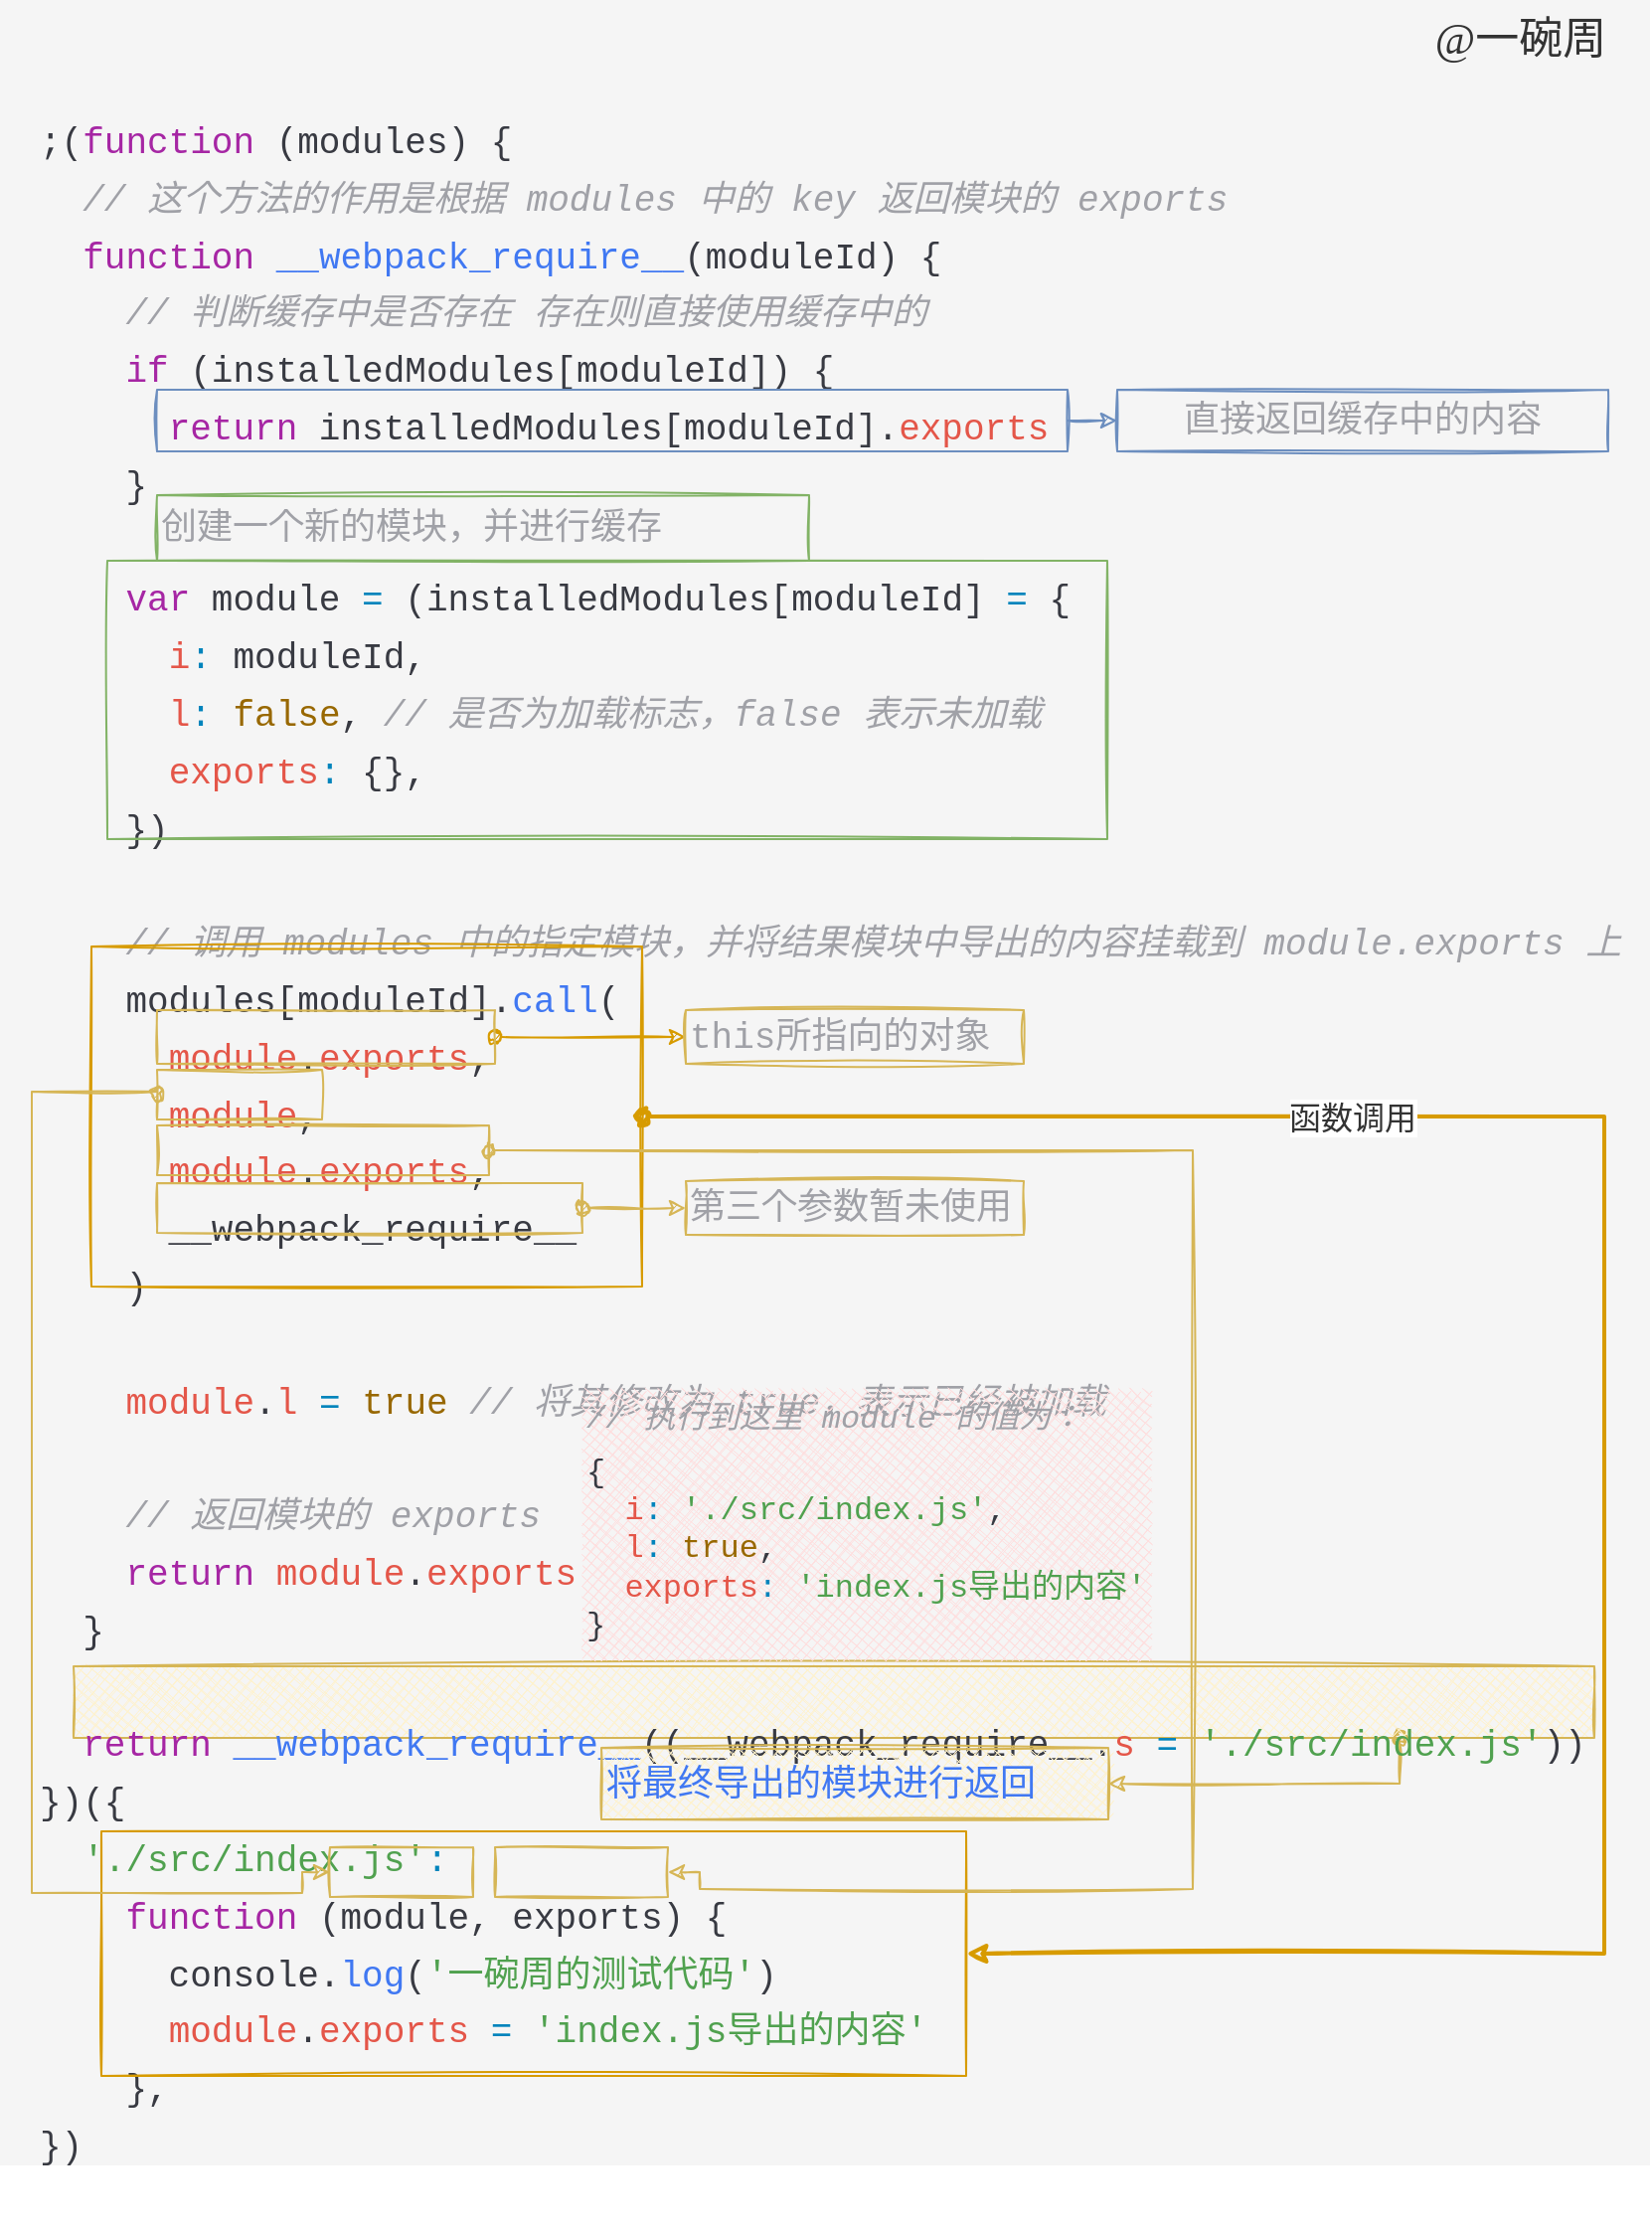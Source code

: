 <mxfile version="13.6.2" type="device"><diagram id="xx6jYhsY_ZlBJF88W89o" name="第 1 页"><mxGraphModel dx="1673" dy="969" grid="0" gridSize="10" guides="1" tooltips="1" connect="1" arrows="1" fold="1" page="0" pageScale="1" pageWidth="827" pageHeight="1169" math="0" shadow="0" extFonts="ZCOOL KuaiLe^https://fonts.googleapis.com/css?family=ZCOOL+KuaiLe"><root><mxCell id="0"/><mxCell id="1" parent="0"/><mxCell id="8acP_RwMC4me-G9f4xi1-1" value="" style="rounded=0;whiteSpace=wrap;html=1;fillColor=#f5f5f5;fontColor=#333333;strokeColor=none;" vertex="1" parent="1"><mxGeometry x="72" y="222" width="830" height="1089" as="geometry"/></mxCell><mxCell id="8acP_RwMC4me-G9f4xi1-31" style="edgeStyle=orthogonalEdgeStyle;rounded=0;sketch=1;orthogonalLoop=1;jettySize=auto;html=1;exitX=0.872;exitY=0.989;exitDx=0;exitDy=0;entryX=1;entryY=0.5;entryDx=0;entryDy=0;startArrow=oval;startFill=1;strokeWidth=1;strokeColor=#D6B656;exitPerimeter=0;" edge="1" parent="1" source="8acP_RwMC4me-G9f4xi1-29" target="8acP_RwMC4me-G9f4xi1-30"><mxGeometry relative="1" as="geometry"><Array as="points"><mxPoint x="776" y="1119"/></Array></mxGeometry></mxCell><mxCell id="8acP_RwMC4me-G9f4xi1-29" value="" style="rounded=0;whiteSpace=wrap;html=1;sketch=1;strokeColor=#d6b656;fillColor=#fff2cc;fillStyle=cross-hatch;" vertex="1" parent="1"><mxGeometry x="109" y="1060" width="765" height="36" as="geometry"/></mxCell><mxCell id="8acP_RwMC4me-G9f4xi1-2" value="&lt;font style=&quot;font-size: 22px&quot; face=&quot;ZCOOL KuaiLe&quot; color=&quot;#333333&quot;&gt;@一碗周&lt;/font&gt;" style="text;html=1;strokeColor=none;fillColor=none;align=center;verticalAlign=middle;whiteSpace=wrap;rounded=0;" vertex="1" parent="1"><mxGeometry x="772" y="222" width="130" height="40" as="geometry"/></mxCell><mxCell id="8acP_RwMC4me-G9f4xi1-4" value="&lt;div style=&quot;color: rgb(56 , 58 , 66) ; font-family: &amp;#34;fira code&amp;#34; , &amp;#34;consolas&amp;#34; , &amp;#34;courier new&amp;#34; , monospace ; font-weight: normal ; font-size: 18px ; line-height: 160%&quot;&gt;&lt;div&gt;&lt;span style=&quot;color: rgb(56 , 58 , 66)&quot;&gt;;(&lt;/span&gt;&lt;span style=&quot;color: rgb(166 , 38 , 164)&quot;&gt;function&lt;/span&gt;&lt;span style=&quot;color: rgb(56 , 58 , 66)&quot;&gt; (modules) {&lt;/span&gt;&lt;/div&gt;&lt;div&gt;&lt;span style=&quot;color: #383a42&quot;&gt;&amp;nbsp; &lt;/span&gt;&lt;span style=&quot;color: #a0a1a7 ; font-style: italic&quot;&gt;// 这个方法的作用是根据 modules 中的 key 返回模块的 exports&lt;/span&gt;&lt;/div&gt;&lt;div&gt;&lt;span style=&quot;color: #383a42&quot;&gt;&amp;nbsp; &lt;/span&gt;&lt;span style=&quot;color: #a626a4&quot;&gt;function&lt;/span&gt;&lt;span style=&quot;color: #383a42&quot;&gt; &lt;/span&gt;&lt;span style=&quot;color: #4078f2&quot;&gt;__webpack_require__&lt;/span&gt;&lt;span style=&quot;color: #383a42&quot;&gt;(moduleId) {&lt;/span&gt;&lt;/div&gt;&lt;div&gt;&lt;span style=&quot;color: #383a42&quot;&gt;&amp;nbsp; &amp;nbsp; &lt;/span&gt;&lt;span style=&quot;color: #a0a1a7 ; font-style: italic&quot;&gt;// 判断缓存中是否存在 存在则直接使用缓存中的&lt;/span&gt;&lt;/div&gt;&lt;div&gt;&lt;span style=&quot;color: #383a42&quot;&gt;&amp;nbsp; &amp;nbsp; &lt;/span&gt;&lt;span style=&quot;color: #a626a4&quot;&gt;if&lt;/span&gt;&lt;span style=&quot;color: #383a42&quot;&gt; (installedModules[moduleId]) {&lt;/span&gt;&lt;/div&gt;&lt;div&gt;&lt;span style=&quot;color: #383a42&quot;&gt;&amp;nbsp; &amp;nbsp; &amp;nbsp; &lt;/span&gt;&lt;span style=&quot;color: #a626a4&quot;&gt;return&lt;/span&gt;&lt;span style=&quot;color: #383a42&quot;&gt; installedModules[moduleId].&lt;/span&gt;&lt;span style=&quot;color: #e45649&quot;&gt;exports&lt;/span&gt;&lt;/div&gt;&lt;div&gt;&lt;span style=&quot;color: #383a42&quot;&gt;&amp;nbsp; &amp;nbsp; }&lt;/span&gt;&lt;/div&gt;&lt;div&gt;&lt;span style=&quot;color: #383a42&quot;&gt;&amp;nbsp;&lt;/span&gt;&lt;/div&gt;&lt;div&gt;&lt;span style=&quot;color: #383a42&quot;&gt;&amp;nbsp; &amp;nbsp; &lt;/span&gt;&lt;span style=&quot;color: #a626a4&quot;&gt;var&lt;/span&gt;&lt;span style=&quot;color: #383a42&quot;&gt; module &lt;/span&gt;&lt;span style=&quot;color: #0184bc&quot;&gt;=&lt;/span&gt;&lt;span style=&quot;color: #383a42&quot;&gt; (installedModules[moduleId] &lt;/span&gt;&lt;span style=&quot;color: #0184bc&quot;&gt;=&lt;/span&gt;&lt;span style=&quot;color: #383a42&quot;&gt; {&lt;/span&gt;&lt;/div&gt;&lt;div&gt;&lt;span style=&quot;color: #383a42&quot;&gt;&amp;nbsp; &amp;nbsp; &amp;nbsp; &lt;/span&gt;&lt;span style=&quot;color: #e45649&quot;&gt;i&lt;/span&gt;&lt;span style=&quot;color: #0184bc&quot;&gt;:&lt;/span&gt;&lt;span style=&quot;color: #383a42&quot;&gt; moduleId,&lt;/span&gt;&lt;/div&gt;&lt;div&gt;&lt;span style=&quot;color: #383a42&quot;&gt;&amp;nbsp; &amp;nbsp; &amp;nbsp; &lt;/span&gt;&lt;span style=&quot;color: #e45649&quot;&gt;l&lt;/span&gt;&lt;span style=&quot;color: #0184bc&quot;&gt;:&lt;/span&gt;&lt;span style=&quot;color: #383a42&quot;&gt; &lt;/span&gt;&lt;span style=&quot;color: #986801&quot;&gt;false&lt;/span&gt;&lt;span style=&quot;color: #383a42&quot;&gt;, &lt;/span&gt;&lt;span style=&quot;color: #a0a1a7 ; font-style: italic&quot;&gt;// 是否为加载标志，false 表示未加载&lt;/span&gt;&lt;/div&gt;&lt;div&gt;&lt;span style=&quot;color: #383a42&quot;&gt;&amp;nbsp; &amp;nbsp; &amp;nbsp; &lt;/span&gt;&lt;span style=&quot;color: #e45649&quot;&gt;exports&lt;/span&gt;&lt;span style=&quot;color: #0184bc&quot;&gt;:&lt;/span&gt;&lt;span style=&quot;color: #383a42&quot;&gt; {},&lt;/span&gt;&lt;/div&gt;&lt;div&gt;&lt;span style=&quot;color: #383a42&quot;&gt;&amp;nbsp; &amp;nbsp; })&lt;/span&gt;&lt;/div&gt;&lt;br&gt;&lt;div&gt;&lt;span style=&quot;color: #383a42&quot;&gt;&amp;nbsp; &amp;nbsp; &lt;/span&gt;&lt;span style=&quot;color: #a0a1a7 ; font-style: italic&quot;&gt;// 调用 modules 中的指定模块，并将结果模块中导出的内容挂载到 module.exports 上&lt;/span&gt;&lt;/div&gt;&lt;div&gt;&lt;span style=&quot;color: #383a42&quot;&gt;&amp;nbsp; &amp;nbsp; modules[moduleId].&lt;/span&gt;&lt;span style=&quot;color: #4078f2&quot;&gt;call&lt;/span&gt;&lt;span style=&quot;color: #383a42&quot;&gt;(&lt;/span&gt;&lt;/div&gt;&lt;div&gt;&lt;span style=&quot;color: #383a42&quot;&gt;&amp;nbsp; &amp;nbsp; &amp;nbsp; &lt;/span&gt;&lt;span style=&quot;color: #e45649&quot;&gt;module&lt;/span&gt;&lt;span style=&quot;color: #383a42&quot;&gt;.&lt;/span&gt;&lt;span style=&quot;color: #e45649&quot;&gt;exports&lt;/span&gt;&lt;span style=&quot;color: #383a42&quot;&gt;,&lt;/span&gt;&lt;/div&gt;&lt;div&gt;&lt;span style=&quot;color: #383a42&quot;&gt;&amp;nbsp; &amp;nbsp; &amp;nbsp; &lt;/span&gt;&lt;span style=&quot;color: #e45649&quot;&gt;module&lt;/span&gt;&lt;span style=&quot;color: #383a42&quot;&gt;,&lt;/span&gt;&lt;/div&gt;&lt;div&gt;&lt;span style=&quot;color: #383a42&quot;&gt;&amp;nbsp; &amp;nbsp; &amp;nbsp; &lt;/span&gt;&lt;span style=&quot;color: #e45649&quot;&gt;module&lt;/span&gt;&lt;span style=&quot;color: #383a42&quot;&gt;.&lt;/span&gt;&lt;span style=&quot;color: #e45649&quot;&gt;exports&lt;/span&gt;&lt;span style=&quot;color: #383a42&quot;&gt;,&lt;/span&gt;&lt;/div&gt;&lt;div&gt;&lt;span style=&quot;color: #383a42&quot;&gt;&amp;nbsp; &amp;nbsp; &amp;nbsp; __webpack_require__&lt;/span&gt;&lt;/div&gt;&lt;div&gt;&lt;span style=&quot;color: #383a42&quot;&gt;&amp;nbsp; &amp;nbsp; )&lt;/span&gt;&lt;/div&gt;&lt;br&gt;&lt;div&gt;&lt;span style=&quot;color: #383a42&quot;&gt;&amp;nbsp; &amp;nbsp; &lt;/span&gt;&lt;span style=&quot;color: #e45649&quot;&gt;module&lt;/span&gt;&lt;span style=&quot;color: #383a42&quot;&gt;.&lt;/span&gt;&lt;span style=&quot;color: #e45649&quot;&gt;l&lt;/span&gt;&lt;span style=&quot;color: #383a42&quot;&gt; &lt;/span&gt;&lt;span style=&quot;color: #0184bc&quot;&gt;=&lt;/span&gt;&lt;span style=&quot;color: #383a42&quot;&gt; &lt;/span&gt;&lt;span style=&quot;color: #986801&quot;&gt;true&lt;/span&gt;&lt;span style=&quot;color: #383a42&quot;&gt; &lt;/span&gt;&lt;span style=&quot;color: #a0a1a7 ; font-style: italic&quot;&gt;// 将其修改为 true，表示已经被加载&lt;/span&gt;&lt;/div&gt;&lt;br&gt;&lt;div&gt;&lt;span style=&quot;color: #383a42&quot;&gt;&amp;nbsp; &amp;nbsp; &lt;/span&gt;&lt;span style=&quot;color: #a0a1a7 ; font-style: italic&quot;&gt;// 返回模块的 exports&lt;/span&gt;&lt;/div&gt;&lt;div&gt;&lt;span style=&quot;color: #383a42&quot;&gt;&amp;nbsp; &amp;nbsp; &lt;/span&gt;&lt;span style=&quot;color: #a626a4&quot;&gt;return&lt;/span&gt;&lt;span style=&quot;color: #383a42&quot;&gt; &lt;/span&gt;&lt;span style=&quot;color: #e45649&quot;&gt;module&lt;/span&gt;&lt;span style=&quot;color: #383a42&quot;&gt;.&lt;/span&gt;&lt;span style=&quot;color: #e45649&quot;&gt;exports&lt;/span&gt;&lt;/div&gt;&lt;div&gt;&lt;span style=&quot;color: #383a42&quot;&gt;&amp;nbsp; }&lt;/span&gt;&lt;/div&gt;&lt;br&gt;&lt;div&gt;&lt;span style=&quot;color: #383a42&quot;&gt;&amp;nbsp; &lt;/span&gt;&lt;span style=&quot;color: #a626a4&quot;&gt;return&lt;/span&gt;&lt;span style=&quot;color: #383a42&quot;&gt; &lt;/span&gt;&lt;span style=&quot;color: #4078f2&quot;&gt;__webpack_require__&lt;/span&gt;&lt;span style=&quot;color: #383a42&quot;&gt;((__webpack_require__.&lt;/span&gt;&lt;span style=&quot;color: #e45649&quot;&gt;s&lt;/span&gt;&lt;span style=&quot;color: #383a42&quot;&gt; &lt;/span&gt;&lt;span style=&quot;color: #0184bc&quot;&gt;=&lt;/span&gt;&lt;span style=&quot;color: #383a42&quot;&gt; &lt;/span&gt;&lt;span style=&quot;color: #50a14f&quot;&gt;'./src/index.js'&lt;/span&gt;&lt;span style=&quot;color: #383a42&quot;&gt;))&lt;/span&gt;&lt;/div&gt;&lt;div&gt;&lt;span style=&quot;color: #383a42&quot;&gt;})({&lt;/span&gt;&lt;/div&gt;&lt;div&gt;&lt;span style=&quot;color: #383a42&quot;&gt;&amp;nbsp; &lt;/span&gt;&lt;span style=&quot;color: #50a14f&quot;&gt;'./src/index.js'&lt;/span&gt;&lt;span style=&quot;color: #0184bc&quot;&gt;:&lt;/span&gt;&lt;/div&gt;&lt;div&gt;&lt;span style=&quot;color: #383a42&quot;&gt;&amp;nbsp; &amp;nbsp; &lt;/span&gt;&lt;span style=&quot;color: #a626a4&quot;&gt;function&lt;/span&gt;&lt;span style=&quot;color: #383a42&quot;&gt; (module, exports) {&lt;/span&gt;&lt;/div&gt;&lt;div&gt;&lt;span style=&quot;color: #383a42&quot;&gt;&amp;nbsp; &amp;nbsp; &amp;nbsp; console.&lt;/span&gt;&lt;span style=&quot;color: #4078f2&quot;&gt;log&lt;/span&gt;&lt;span style=&quot;color: #383a42&quot;&gt;(&lt;/span&gt;&lt;span style=&quot;color: #50a14f&quot;&gt;'一碗周的测试代码'&lt;/span&gt;&lt;span style=&quot;color: #383a42&quot;&gt;)&lt;/span&gt;&lt;/div&gt;&lt;div&gt;&lt;span style=&quot;color: #383a42&quot;&gt;&amp;nbsp; &amp;nbsp; &amp;nbsp; &lt;/span&gt;&lt;span style=&quot;color: #e45649&quot;&gt;module&lt;/span&gt;&lt;span style=&quot;color: #383a42&quot;&gt;.&lt;/span&gt;&lt;span style=&quot;color: #e45649&quot;&gt;exports&lt;/span&gt;&lt;span style=&quot;color: #383a42&quot;&gt; &lt;/span&gt;&lt;span style=&quot;color: #0184bc&quot;&gt;=&lt;/span&gt;&lt;span style=&quot;color: #383a42&quot;&gt; &lt;/span&gt;&lt;span style=&quot;color: #50a14f&quot;&gt;'index.js导出的内容'&lt;/span&gt;&lt;/div&gt;&lt;div&gt;&lt;span style=&quot;color: #383a42&quot;&gt;&amp;nbsp; &amp;nbsp; },&lt;/span&gt;&lt;/div&gt;&lt;div&gt;&lt;span style=&quot;color: #383a42&quot;&gt;})&lt;br&gt;&lt;/span&gt;&lt;/div&gt;&lt;br&gt;&lt;/div&gt;" style="text;whiteSpace=wrap;html=1;" vertex="1" parent="1"><mxGeometry x="90" y="273" width="807" height="1027" as="geometry"/></mxCell><mxCell id="8acP_RwMC4me-G9f4xi1-8" style="edgeStyle=orthogonalEdgeStyle;rounded=0;orthogonalLoop=1;jettySize=auto;html=1;exitX=1;exitY=0.5;exitDx=0;exitDy=0;entryX=0;entryY=0.5;entryDx=0;entryDy=0;fillColor=#dae8fc;strokeColor=#6c8ebf;sketch=1;" edge="1" parent="1" source="8acP_RwMC4me-G9f4xi1-5" target="8acP_RwMC4me-G9f4xi1-7"><mxGeometry relative="1" as="geometry"/></mxCell><mxCell id="8acP_RwMC4me-G9f4xi1-5" value="" style="rounded=0;whiteSpace=wrap;html=1;strokeColor=#6c8ebf;fillColor=none;sketch=1;" vertex="1" parent="1"><mxGeometry x="151" y="418" width="458" height="31" as="geometry"/></mxCell><mxCell id="8acP_RwMC4me-G9f4xi1-7" value="&lt;span style=&quot;color: rgb(160 , 161 , 167) ; font-family: &amp;#34;fira code&amp;#34; , &amp;#34;consolas&amp;#34; , &amp;#34;courier new&amp;#34; , monospace ; font-size: 18px ; text-align: left&quot;&gt;直接返回缓存中的内容&lt;/span&gt;" style="rounded=0;whiteSpace=wrap;html=1;strokeColor=#6c8ebf;fillColor=none;sketch=1;" vertex="1" parent="1"><mxGeometry x="634" y="418" width="247" height="31" as="geometry"/></mxCell><mxCell id="8acP_RwMC4me-G9f4xi1-9" value="" style="rounded=0;whiteSpace=wrap;html=1;sketch=1;strokeColor=#82b366;fillColor=none;" vertex="1" parent="1"><mxGeometry x="126" y="504" width="503" height="140" as="geometry"/></mxCell><mxCell id="8acP_RwMC4me-G9f4xi1-10" value="&lt;font color=&quot;#a0a1a7&quot; face=&quot;fira code, consolas, courier new, monospace&quot;&gt;&lt;span style=&quot;font-size: 18px&quot;&gt;创建一个新的模块，并进行缓存&lt;/span&gt;&lt;/font&gt;" style="rounded=0;whiteSpace=wrap;html=1;sketch=1;strokeColor=#82b366;fillColor=none;align=left;" vertex="1" parent="1"><mxGeometry x="151" y="471" width="328" height="33" as="geometry"/></mxCell><mxCell id="8acP_RwMC4me-G9f4xi1-27" style="edgeStyle=orthogonalEdgeStyle;rounded=0;sketch=1;orthogonalLoop=1;jettySize=auto;html=1;exitX=1;exitY=0.5;exitDx=0;exitDy=0;entryX=1;entryY=0.5;entryDx=0;entryDy=0;startArrow=oval;startFill=1;fillColor=#ffe6cc;strokeColor=#d79b00;strokeWidth=2;" edge="1" parent="1" source="8acP_RwMC4me-G9f4xi1-12" target="8acP_RwMC4me-G9f4xi1-13"><mxGeometry relative="1" as="geometry"><Array as="points"><mxPoint x="879" y="784"/><mxPoint x="879" y="1205"/></Array></mxGeometry></mxCell><mxCell id="8acP_RwMC4me-G9f4xi1-28" value="&lt;font style=&quot;font-size: 16px&quot; face=&quot;ZCOOL KuaiLe&quot; color=&quot;#333333&quot;&gt;函数调用&lt;/font&gt;" style="edgeLabel;html=1;align=center;verticalAlign=middle;resizable=0;points=[];" vertex="1" connectable="0" parent="8acP_RwMC4me-G9f4xi1-27"><mxGeometry x="-0.418" relative="1" as="geometry"><mxPoint as="offset"/></mxGeometry></mxCell><mxCell id="8acP_RwMC4me-G9f4xi1-12" value="" style="rounded=0;whiteSpace=wrap;html=1;sketch=1;strokeColor=#d79b00;fillColor=none;" vertex="1" parent="1"><mxGeometry x="118" y="698" width="277" height="171" as="geometry"/></mxCell><mxCell id="8acP_RwMC4me-G9f4xi1-13" value="" style="rounded=0;whiteSpace=wrap;html=1;sketch=1;strokeColor=#d79b00;fillColor=none;" vertex="1" parent="1"><mxGeometry x="123" y="1143" width="435" height="123" as="geometry"/></mxCell><mxCell id="8acP_RwMC4me-G9f4xi1-16" style="edgeStyle=orthogonalEdgeStyle;rounded=0;sketch=1;orthogonalLoop=1;jettySize=auto;html=1;exitX=1;exitY=0.5;exitDx=0;exitDy=0;entryX=0;entryY=0.5;entryDx=0;entryDy=0;fillColor=#ffe6cc;strokeColor=#d79b00;startArrow=oval;startFill=1;" edge="1" parent="1" source="8acP_RwMC4me-G9f4xi1-14" target="8acP_RwMC4me-G9f4xi1-15"><mxGeometry relative="1" as="geometry"/></mxCell><mxCell id="8acP_RwMC4me-G9f4xi1-14" value="" style="rounded=0;whiteSpace=wrap;html=1;sketch=1;strokeColor=#d6b656;fillColor=none;" vertex="1" parent="1"><mxGeometry x="151" y="730" width="170" height="27" as="geometry"/></mxCell><mxCell id="8acP_RwMC4me-G9f4xi1-15" value="&lt;span style=&quot;color: rgb(160 , 161 , 167) ; font-family: &amp;#34;fira code&amp;#34; , &amp;#34;consolas&amp;#34; , &amp;#34;courier new&amp;#34; , monospace ; font-size: 18px&quot;&gt;this所指向的对象&lt;/span&gt;" style="rounded=0;whiteSpace=wrap;html=1;sketch=1;strokeColor=#d6b656;fillColor=none;align=left;" vertex="1" parent="1"><mxGeometry x="417" y="730" width="170" height="27" as="geometry"/></mxCell><mxCell id="8acP_RwMC4me-G9f4xi1-19" style="edgeStyle=orthogonalEdgeStyle;rounded=0;sketch=1;orthogonalLoop=1;jettySize=auto;html=1;exitX=0;exitY=0.5;exitDx=0;exitDy=0;entryX=0;entryY=0.5;entryDx=0;entryDy=0;fillColor=#fff2cc;strokeColor=#d6b656;startArrow=oval;startFill=1;" edge="1" parent="1" source="8acP_RwMC4me-G9f4xi1-17" target="8acP_RwMC4me-G9f4xi1-18"><mxGeometry relative="1" as="geometry"><Array as="points"><mxPoint x="151" y="771"/><mxPoint x="88" y="771"/><mxPoint x="88" y="1174"/><mxPoint x="224" y="1174"/><mxPoint x="224" y="1163"/></Array></mxGeometry></mxCell><mxCell id="8acP_RwMC4me-G9f4xi1-17" value="" style="rounded=0;whiteSpace=wrap;html=1;sketch=1;strokeColor=#d6b656;fillColor=none;" vertex="1" parent="1"><mxGeometry x="151" y="760" width="83" height="25" as="geometry"/></mxCell><mxCell id="8acP_RwMC4me-G9f4xi1-18" value="" style="rounded=0;whiteSpace=wrap;html=1;sketch=1;strokeColor=#d6b656;fillColor=none;" vertex="1" parent="1"><mxGeometry x="238" y="1151" width="72" height="25" as="geometry"/></mxCell><mxCell id="8acP_RwMC4me-G9f4xi1-22" style="edgeStyle=orthogonalEdgeStyle;rounded=0;sketch=1;orthogonalLoop=1;jettySize=auto;html=1;exitX=1;exitY=0.5;exitDx=0;exitDy=0;entryX=1;entryY=0.5;entryDx=0;entryDy=0;startArrow=oval;startFill=1;fillColor=#fff2cc;strokeColor=#d6b656;" edge="1" parent="1" source="8acP_RwMC4me-G9f4xi1-20" target="8acP_RwMC4me-G9f4xi1-21"><mxGeometry relative="1" as="geometry"><Array as="points"><mxPoint x="672" y="801"/><mxPoint x="672" y="1172"/><mxPoint x="424" y="1172"/><mxPoint x="424" y="1163"/></Array></mxGeometry></mxCell><mxCell id="8acP_RwMC4me-G9f4xi1-20" value="" style="rounded=0;whiteSpace=wrap;html=1;sketch=1;strokeColor=#d6b656;fillColor=none;" vertex="1" parent="1"><mxGeometry x="151" y="788" width="167" height="25" as="geometry"/></mxCell><mxCell id="8acP_RwMC4me-G9f4xi1-21" value="" style="rounded=0;whiteSpace=wrap;html=1;sketch=1;strokeColor=#d6b656;fillColor=none;" vertex="1" parent="1"><mxGeometry x="321" y="1151" width="87" height="25" as="geometry"/></mxCell><mxCell id="8acP_RwMC4me-G9f4xi1-25" style="edgeStyle=orthogonalEdgeStyle;rounded=0;sketch=1;orthogonalLoop=1;jettySize=auto;html=1;exitX=1;exitY=0.5;exitDx=0;exitDy=0;entryX=0;entryY=0.5;entryDx=0;entryDy=0;startArrow=oval;startFill=1;fillColor=#fff2cc;strokeColor=#d6b656;" edge="1" parent="1" source="8acP_RwMC4me-G9f4xi1-23" target="8acP_RwMC4me-G9f4xi1-24"><mxGeometry relative="1" as="geometry"/></mxCell><mxCell id="8acP_RwMC4me-G9f4xi1-23" value="" style="rounded=0;whiteSpace=wrap;html=1;sketch=1;strokeColor=#d6b656;fillColor=none;" vertex="1" parent="1"><mxGeometry x="151" y="817" width="214" height="25" as="geometry"/></mxCell><mxCell id="8acP_RwMC4me-G9f4xi1-24" value="&lt;font color=&quot;#a0a1a7&quot; face=&quot;fira code, consolas, courier new, monospace&quot;&gt;&lt;span style=&quot;font-size: 18px&quot;&gt;第三个参数暂未使用&lt;/span&gt;&lt;/font&gt;" style="rounded=0;whiteSpace=wrap;html=1;sketch=1;strokeColor=#d6b656;fillColor=none;align=left;" vertex="1" parent="1"><mxGeometry x="417" y="816" width="170" height="27" as="geometry"/></mxCell><mxCell id="8acP_RwMC4me-G9f4xi1-26" value="&lt;p style=&quot;line-height: 90%&quot;&gt;&lt;span style=&quot;color: rgb(160 , 161 , 167) ; font-family: &amp;#34;fira code&amp;#34; , &amp;#34;consolas&amp;#34; , &amp;#34;courier new&amp;#34; , monospace ; font-style: italic ; font-size: 16px&quot;&gt;&lt;font style=&quot;font-size: 16px&quot;&gt;// 执行到这里 module 的值为：&lt;br&gt;&lt;/font&gt;&lt;/span&gt;&lt;/p&gt;&lt;div style=&quot;color: rgb(56 , 58 , 66) ; font-family: &amp;#34;fira code&amp;#34; , &amp;#34;consolas&amp;#34; , &amp;#34;courier new&amp;#34; , monospace ; font-size: 16px&quot;&gt;&lt;font style=&quot;font-size: 16px&quot;&gt;{&lt;/font&gt;&lt;/div&gt;&lt;div style=&quot;font-family: &amp;#34;fira code&amp;#34; , &amp;#34;consolas&amp;#34; , &amp;#34;courier new&amp;#34; , monospace ; font-size: 16px&quot;&gt;&lt;font style=&quot;font-size: 16px&quot;&gt;&lt;span style=&quot;color: rgb(56 , 58 , 66)&quot;&gt;&amp;nbsp; &lt;span style=&quot;color: rgb(228 , 86 , 73)&quot;&gt;i&lt;/span&gt;&lt;span style=&quot;color: rgb(1 , 132 , 188)&quot;&gt;:&lt;/span&gt;&amp;nbsp;&lt;/span&gt;&lt;font color=&quot;#50a14f&quot; style=&quot;font-size: 16px&quot;&gt;'./src/index.js'&lt;/font&gt;&lt;font color=&quot;#383a42&quot; style=&quot;font-size: 16px&quot;&gt;,&lt;/font&gt;&lt;/font&gt;&lt;/div&gt;&lt;div style=&quot;font-family: &amp;#34;fira code&amp;#34; , &amp;#34;consolas&amp;#34; , &amp;#34;courier new&amp;#34; , monospace ; font-size: 16px&quot;&gt;&lt;font style=&quot;font-size: 16px&quot;&gt;&lt;span style=&quot;color: rgb(56 , 58 , 66)&quot;&gt;&amp;nbsp; &lt;span style=&quot;color: rgb(228 , 86 , 73)&quot;&gt;l&lt;/span&gt;&lt;span style=&quot;color: rgb(1 , 132 , 188)&quot;&gt;:&lt;/span&gt;&amp;nbsp;&lt;/span&gt;&lt;font color=&quot;#986801&quot; style=&quot;font-size: 16px&quot;&gt;true&lt;/font&gt;&lt;font color=&quot;#383a42&quot; style=&quot;font-size: 16px&quot;&gt;,&lt;/font&gt;&lt;/font&gt;&lt;/div&gt;&lt;div style=&quot;font-family: &amp;#34;fira code&amp;#34; , &amp;#34;consolas&amp;#34; , &amp;#34;courier new&amp;#34; , monospace ; font-size: 16px&quot;&gt;&lt;font style=&quot;font-size: 16px&quot;&gt;&lt;span style=&quot;color: rgb(56 , 58 , 66)&quot;&gt;&amp;nbsp; &lt;span style=&quot;color: rgb(228 , 86 , 73)&quot;&gt;exports&lt;/span&gt;&lt;span style=&quot;color: rgb(1 , 132 , 188)&quot;&gt;:&lt;/span&gt;&amp;nbsp;&lt;/span&gt;&lt;font color=&quot;#50a14f&quot; style=&quot;font-size: 16px&quot;&gt;'index.js导出的内容'&lt;/font&gt;&lt;/font&gt;&lt;/div&gt;&lt;div style=&quot;color: rgb(56 , 58 , 66) ; font-family: &amp;#34;fira code&amp;#34; , &amp;#34;consolas&amp;#34; , &amp;#34;courier new&amp;#34; , monospace ; font-size: 16px&quot;&gt;&lt;font style=&quot;font-size: 16px&quot;&gt;}&lt;/font&gt;&lt;/div&gt;&lt;p&gt;&lt;/p&gt;" style="rounded=0;whiteSpace=wrap;html=1;sketch=1;align=left;fillStyle=cross-hatch;strokeColor=none;fillColor=#FFDEDE;" vertex="1" parent="1"><mxGeometry x="365" y="922" width="286" height="135" as="geometry"/></mxCell><mxCell id="8acP_RwMC4me-G9f4xi1-30" value="&lt;span style=&quot;color: rgb(64 , 120 , 242) ; font-size: 18px&quot;&gt;&lt;font face=&quot;ZCOOL KuaiLe&quot;&gt;将最终导出的模块进行返回&lt;/font&gt;&lt;/span&gt;" style="rounded=0;whiteSpace=wrap;html=1;sketch=1;strokeColor=#d6b656;fillColor=#fff2cc;fillStyle=cross-hatch;align=left;" vertex="1" parent="1"><mxGeometry x="374.5" y="1101" width="255" height="36" as="geometry"/></mxCell></root></mxGraphModel></diagram></mxfile>